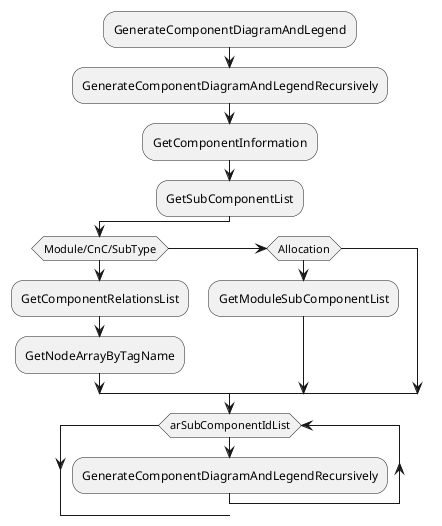 @startuml

:GenerateComponentDiagramAndLegend;
:GenerateComponentDiagramAndLegendRecursively;
:GetComponentInformation;
:GetSubComponentList;
if (Module/CnC/SubType)
  :GetComponentRelationsList;
  :GetNodeArrayByTagName;
elseif(Allocation)
  :GetModuleSubComponentList;
endif
while(arSubComponentIdList)
  :GenerateComponentDiagramAndLegendRecursively;
endwhile
@enduml
